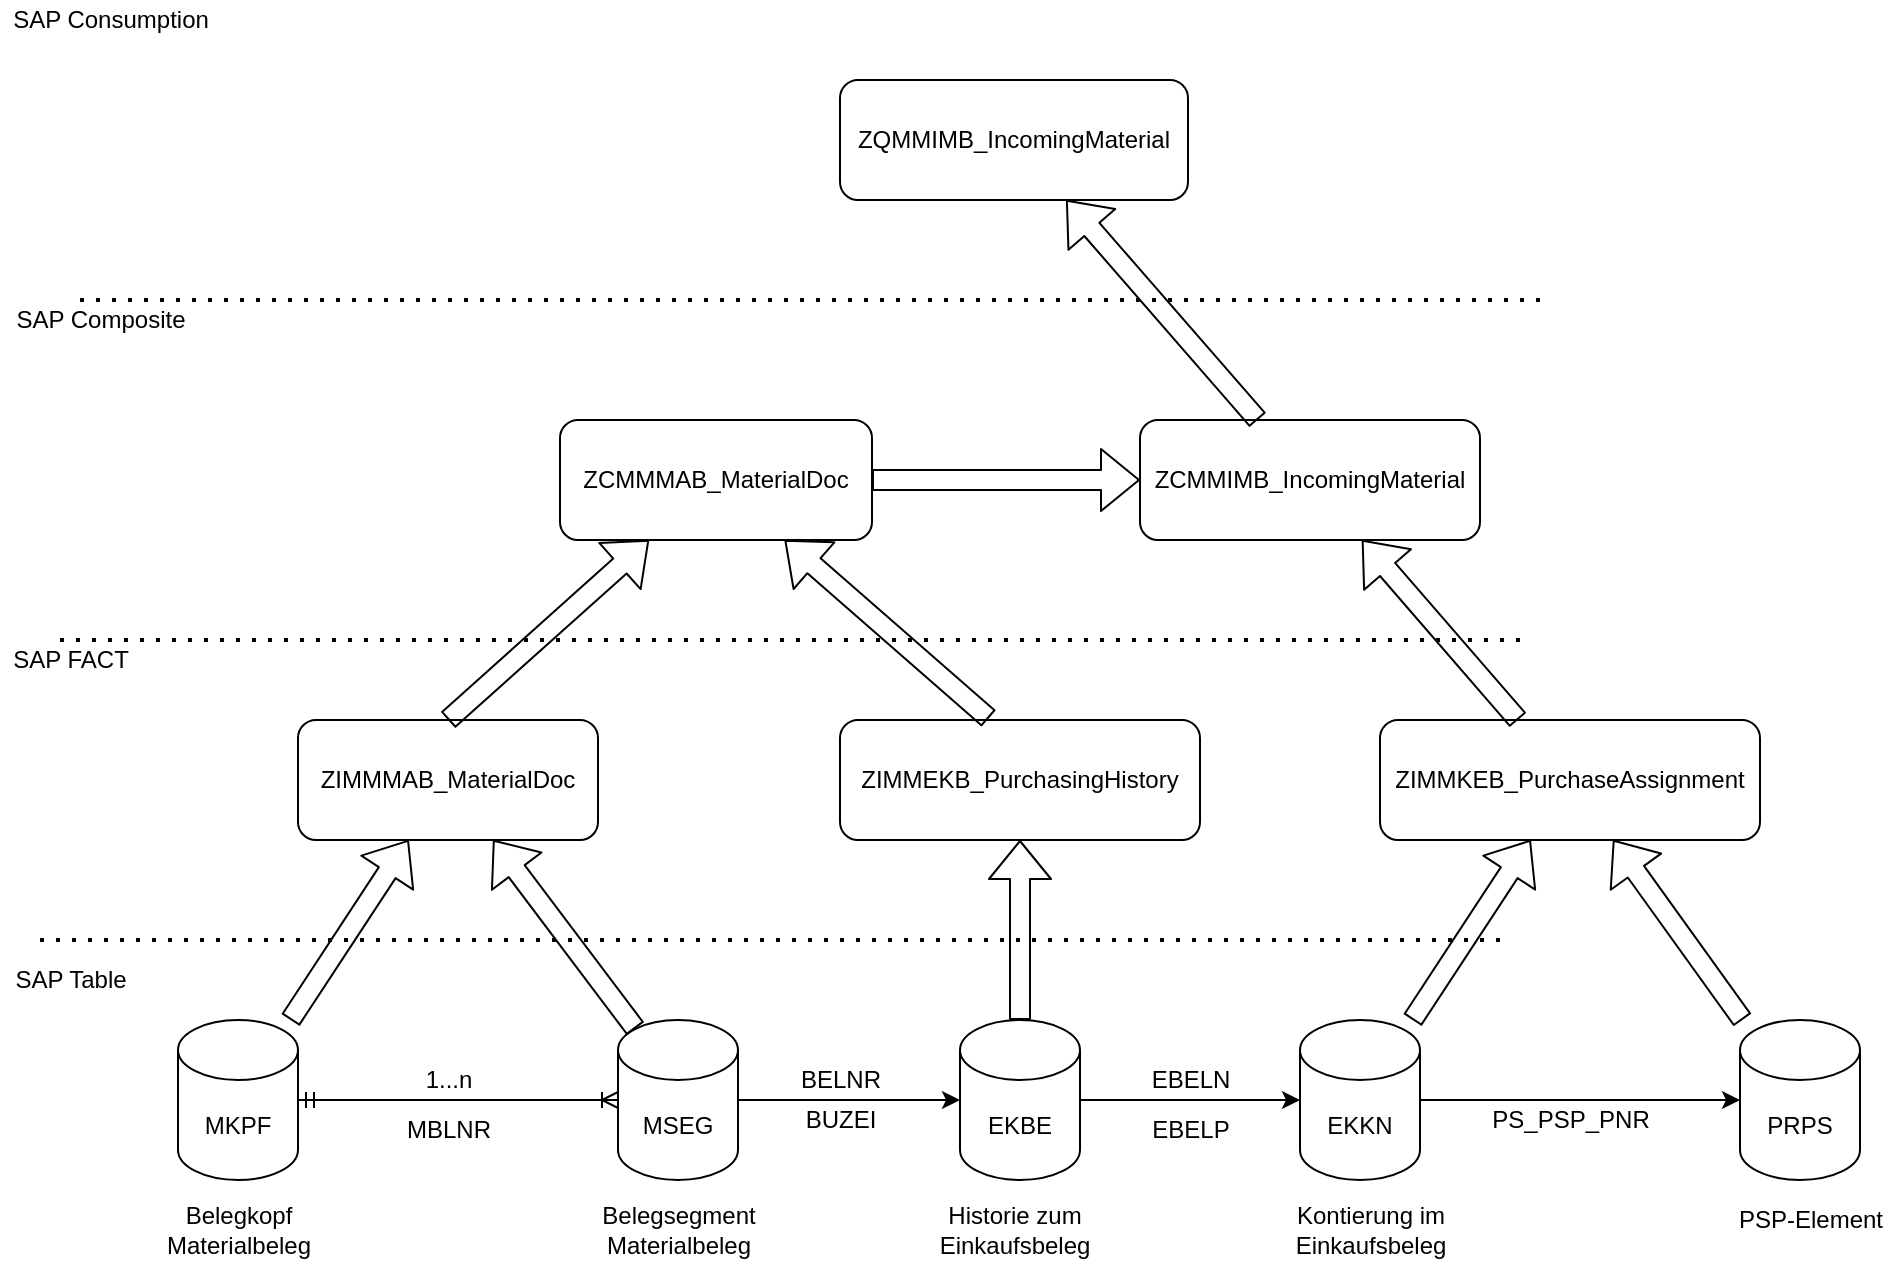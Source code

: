 <mxfile version="14.6.5" type="github">
  <diagram id="RjL65P1aRRZRDLuV3ifW" name="Page-1">
    <mxGraphModel dx="1038" dy="539" grid="1" gridSize="10" guides="1" tooltips="1" connect="1" arrows="1" fold="1" page="1" pageScale="1" pageWidth="827" pageHeight="1169" math="0" shadow="0">
      <root>
        <mxCell id="0" />
        <mxCell id="1" parent="0" />
        <mxCell id="ZmmidJCE4Ug7G_iG6otK-1" value="" style="endArrow=none;dashed=1;html=1;dashPattern=1 3;strokeWidth=2;" edge="1" parent="1">
          <mxGeometry width="50" height="50" relative="1" as="geometry">
            <mxPoint x="50" y="500" as="sourcePoint" />
            <mxPoint x="780" y="500" as="targetPoint" />
          </mxGeometry>
        </mxCell>
        <mxCell id="ZmmidJCE4Ug7G_iG6otK-2" value="SAP Table" style="text;html=1;resizable=0;autosize=1;align=center;verticalAlign=middle;points=[];fillColor=none;strokeColor=none;rounded=0;" vertex="1" parent="1">
          <mxGeometry x="30" y="510" width="70" height="20" as="geometry" />
        </mxCell>
        <mxCell id="ZmmidJCE4Ug7G_iG6otK-3" value="SAP FACT" style="text;html=1;resizable=0;autosize=1;align=center;verticalAlign=middle;points=[];fillColor=none;strokeColor=none;rounded=0;" vertex="1" parent="1">
          <mxGeometry x="30" y="350" width="70" height="20" as="geometry" />
        </mxCell>
        <mxCell id="ZmmidJCE4Ug7G_iG6otK-4" value="" style="endArrow=none;dashed=1;html=1;dashPattern=1 3;strokeWidth=2;" edge="1" parent="1">
          <mxGeometry width="50" height="50" relative="1" as="geometry">
            <mxPoint x="60" y="350" as="sourcePoint" />
            <mxPoint x="790" y="350" as="targetPoint" />
          </mxGeometry>
        </mxCell>
        <mxCell id="ZmmidJCE4Ug7G_iG6otK-5" value="SAP Composite" style="text;html=1;resizable=0;autosize=1;align=center;verticalAlign=middle;points=[];fillColor=none;strokeColor=none;rounded=0;" vertex="1" parent="1">
          <mxGeometry x="30" y="180" width="100" height="20" as="geometry" />
        </mxCell>
        <mxCell id="ZmmidJCE4Ug7G_iG6otK-6" value="" style="endArrow=none;dashed=1;html=1;dashPattern=1 3;strokeWidth=2;" edge="1" parent="1">
          <mxGeometry width="50" height="50" relative="1" as="geometry">
            <mxPoint x="70" y="180" as="sourcePoint" />
            <mxPoint x="805" y="180" as="targetPoint" />
          </mxGeometry>
        </mxCell>
        <mxCell id="ZmmidJCE4Ug7G_iG6otK-7" value="MKPF" style="shape=cylinder3;whiteSpace=wrap;html=1;boundedLbl=1;backgroundOutline=1;size=15;" vertex="1" parent="1">
          <mxGeometry x="119" y="540" width="60" height="80" as="geometry" />
        </mxCell>
        <mxCell id="ZmmidJCE4Ug7G_iG6otK-8" value="MSEG" style="shape=cylinder3;whiteSpace=wrap;html=1;boundedLbl=1;backgroundOutline=1;size=15;" vertex="1" parent="1">
          <mxGeometry x="339" y="540" width="60" height="80" as="geometry" />
        </mxCell>
        <mxCell id="ZmmidJCE4Ug7G_iG6otK-9" value="ZIMMMAB_MaterialDoc" style="rounded=1;whiteSpace=wrap;html=1;" vertex="1" parent="1">
          <mxGeometry x="179" y="390" width="150" height="60" as="geometry" />
        </mxCell>
        <mxCell id="ZmmidJCE4Ug7G_iG6otK-10" value="" style="shape=flexArrow;endArrow=classic;html=1;" edge="1" parent="1" source="ZmmidJCE4Ug7G_iG6otK-7" target="ZmmidJCE4Ug7G_iG6otK-9">
          <mxGeometry width="50" height="50" relative="1" as="geometry">
            <mxPoint x="330" y="550" as="sourcePoint" />
            <mxPoint x="380" y="500" as="targetPoint" />
          </mxGeometry>
        </mxCell>
        <mxCell id="ZmmidJCE4Ug7G_iG6otK-11" value="" style="shape=flexArrow;endArrow=classic;html=1;exitX=0.145;exitY=0;exitDx=0;exitDy=4.35;exitPerimeter=0;" edge="1" parent="1" source="ZmmidJCE4Ug7G_iG6otK-8" target="ZmmidJCE4Ug7G_iG6otK-9">
          <mxGeometry width="50" height="50" relative="1" as="geometry">
            <mxPoint x="420" y="510" as="sourcePoint" />
            <mxPoint x="470" y="460" as="targetPoint" />
          </mxGeometry>
        </mxCell>
        <mxCell id="ZmmidJCE4Ug7G_iG6otK-12" value="" style="edgeStyle=entityRelationEdgeStyle;fontSize=12;html=1;endArrow=ERoneToMany;startArrow=ERmandOne;" edge="1" parent="1" source="ZmmidJCE4Ug7G_iG6otK-7" target="ZmmidJCE4Ug7G_iG6otK-8">
          <mxGeometry width="100" height="100" relative="1" as="geometry">
            <mxPoint x="280" y="760" as="sourcePoint" />
            <mxPoint x="380" y="660" as="targetPoint" />
          </mxGeometry>
        </mxCell>
        <mxCell id="ZmmidJCE4Ug7G_iG6otK-13" value="EKBE" style="shape=cylinder3;whiteSpace=wrap;html=1;boundedLbl=1;backgroundOutline=1;size=15;" vertex="1" parent="1">
          <mxGeometry x="510" y="540" width="60" height="80" as="geometry" />
        </mxCell>
        <mxCell id="ZmmidJCE4Ug7G_iG6otK-14" value="ZIMMEKB_PurchasingHistory" style="rounded=1;whiteSpace=wrap;html=1;" vertex="1" parent="1">
          <mxGeometry x="450" y="390" width="180" height="60" as="geometry" />
        </mxCell>
        <mxCell id="ZmmidJCE4Ug7G_iG6otK-15" value="EKKN" style="shape=cylinder3;whiteSpace=wrap;html=1;boundedLbl=1;backgroundOutline=1;size=15;" vertex="1" parent="1">
          <mxGeometry x="680" y="540" width="60" height="80" as="geometry" />
        </mxCell>
        <mxCell id="ZmmidJCE4Ug7G_iG6otK-16" value="ZIMMKEB_PurchaseAssignment" style="rounded=1;whiteSpace=wrap;html=1;" vertex="1" parent="1">
          <mxGeometry x="720" y="390" width="190" height="60" as="geometry" />
        </mxCell>
        <mxCell id="ZmmidJCE4Ug7G_iG6otK-17" value="" style="shape=flexArrow;endArrow=classic;html=1;" edge="1" parent="1" source="ZmmidJCE4Ug7G_iG6otK-15" target="ZmmidJCE4Ug7G_iG6otK-16">
          <mxGeometry width="50" height="50" relative="1" as="geometry">
            <mxPoint x="801" y="500" as="sourcePoint" />
            <mxPoint x="851" y="450" as="targetPoint" />
          </mxGeometry>
        </mxCell>
        <mxCell id="ZmmidJCE4Ug7G_iG6otK-18" value="PRPS" style="shape=cylinder3;whiteSpace=wrap;html=1;boundedLbl=1;backgroundOutline=1;size=15;" vertex="1" parent="1">
          <mxGeometry x="900" y="540" width="60" height="80" as="geometry" />
        </mxCell>
        <mxCell id="ZmmidJCE4Ug7G_iG6otK-19" value="" style="shape=flexArrow;endArrow=classic;html=1;" edge="1" parent="1" source="ZmmidJCE4Ug7G_iG6otK-18" target="ZmmidJCE4Ug7G_iG6otK-16">
          <mxGeometry width="50" height="50" relative="1" as="geometry">
            <mxPoint x="850" y="540" as="sourcePoint" />
            <mxPoint x="900" y="490" as="targetPoint" />
          </mxGeometry>
        </mxCell>
        <mxCell id="ZmmidJCE4Ug7G_iG6otK-20" value="" style="shape=flexArrow;endArrow=classic;html=1;" edge="1" parent="1" source="ZmmidJCE4Ug7G_iG6otK-13" target="ZmmidJCE4Ug7G_iG6otK-14">
          <mxGeometry width="50" height="50" relative="1" as="geometry">
            <mxPoint x="460" y="560" as="sourcePoint" />
            <mxPoint x="510" y="510" as="targetPoint" />
          </mxGeometry>
        </mxCell>
        <mxCell id="ZmmidJCE4Ug7G_iG6otK-21" value="ZCMMMAB_MaterialDoc" style="rounded=1;whiteSpace=wrap;html=1;" vertex="1" parent="1">
          <mxGeometry x="310" y="240" width="156" height="60" as="geometry" />
        </mxCell>
        <mxCell id="ZmmidJCE4Ug7G_iG6otK-22" value="ZCMMIMB_IncomingMaterial" style="rounded=1;whiteSpace=wrap;html=1;" vertex="1" parent="1">
          <mxGeometry x="600" y="240" width="170" height="60" as="geometry" />
        </mxCell>
        <mxCell id="ZmmidJCE4Ug7G_iG6otK-23" value="" style="shape=flexArrow;endArrow=classic;html=1;exitX=0.5;exitY=0;exitDx=0;exitDy=0;" edge="1" parent="1" source="ZmmidJCE4Ug7G_iG6otK-9" target="ZmmidJCE4Ug7G_iG6otK-21">
          <mxGeometry width="50" height="50" relative="1" as="geometry">
            <mxPoint x="270" y="370" as="sourcePoint" />
            <mxPoint x="320" y="320" as="targetPoint" />
          </mxGeometry>
        </mxCell>
        <mxCell id="ZmmidJCE4Ug7G_iG6otK-24" value="" style="shape=flexArrow;endArrow=classic;html=1;exitX=0.413;exitY=-0.013;exitDx=0;exitDy=0;exitPerimeter=0;" edge="1" parent="1" source="ZmmidJCE4Ug7G_iG6otK-14" target="ZmmidJCE4Ug7G_iG6otK-21">
          <mxGeometry width="50" height="50" relative="1" as="geometry">
            <mxPoint x="380" y="360" as="sourcePoint" />
            <mxPoint x="430" y="310" as="targetPoint" />
          </mxGeometry>
        </mxCell>
        <mxCell id="ZmmidJCE4Ug7G_iG6otK-25" value="" style="shape=flexArrow;endArrow=classic;html=1;" edge="1" parent="1" source="ZmmidJCE4Ug7G_iG6otK-21" target="ZmmidJCE4Ug7G_iG6otK-22">
          <mxGeometry width="50" height="50" relative="1" as="geometry">
            <mxPoint x="490" y="320" as="sourcePoint" />
            <mxPoint x="540" y="270" as="targetPoint" />
          </mxGeometry>
        </mxCell>
        <mxCell id="ZmmidJCE4Ug7G_iG6otK-26" value="" style="shape=flexArrow;endArrow=classic;html=1;" edge="1" parent="1" source="ZmmidJCE4Ug7G_iG6otK-16" target="ZmmidJCE4Ug7G_iG6otK-22">
          <mxGeometry width="50" height="50" relative="1" as="geometry">
            <mxPoint x="780" y="360" as="sourcePoint" />
            <mxPoint x="830" y="310" as="targetPoint" />
          </mxGeometry>
        </mxCell>
        <mxCell id="ZmmidJCE4Ug7G_iG6otK-27" value="ZQMMIMB_IncomingMaterial" style="rounded=1;whiteSpace=wrap;html=1;" vertex="1" parent="1">
          <mxGeometry x="450" y="70" width="174" height="60" as="geometry" />
        </mxCell>
        <mxCell id="ZmmidJCE4Ug7G_iG6otK-28" value="" style="shape=flexArrow;endArrow=classic;html=1;" edge="1" parent="1" source="ZmmidJCE4Ug7G_iG6otK-22" target="ZmmidJCE4Ug7G_iG6otK-27">
          <mxGeometry width="50" height="50" relative="1" as="geometry">
            <mxPoint x="570" y="200" as="sourcePoint" />
            <mxPoint x="620" y="150" as="targetPoint" />
          </mxGeometry>
        </mxCell>
        <mxCell id="ZmmidJCE4Ug7G_iG6otK-29" value="" style="endArrow=classic;html=1;" edge="1" parent="1" source="ZmmidJCE4Ug7G_iG6otK-8" target="ZmmidJCE4Ug7G_iG6otK-13">
          <mxGeometry width="50" height="50" relative="1" as="geometry">
            <mxPoint x="420" y="600" as="sourcePoint" />
            <mxPoint x="470" y="550" as="targetPoint" />
          </mxGeometry>
        </mxCell>
        <mxCell id="ZmmidJCE4Ug7G_iG6otK-30" value="BELNR" style="text;html=1;align=center;verticalAlign=middle;resizable=0;points=[];autosize=1;strokeColor=none;" vertex="1" parent="1">
          <mxGeometry x="420" y="560" width="60" height="20" as="geometry" />
        </mxCell>
        <mxCell id="ZmmidJCE4Ug7G_iG6otK-31" value="BUZEI" style="text;html=1;align=center;verticalAlign=middle;resizable=0;points=[];autosize=1;strokeColor=none;" vertex="1" parent="1">
          <mxGeometry x="425" y="580" width="50" height="20" as="geometry" />
        </mxCell>
        <mxCell id="ZmmidJCE4Ug7G_iG6otK-32" value="" style="endArrow=classic;html=1;entryX=0;entryY=0.5;entryDx=0;entryDy=0;entryPerimeter=0;" edge="1" parent="1" target="ZmmidJCE4Ug7G_iG6otK-15">
          <mxGeometry width="50" height="50" relative="1" as="geometry">
            <mxPoint x="570" y="580" as="sourcePoint" />
            <mxPoint x="671" y="580" as="targetPoint" />
            <Array as="points">
              <mxPoint x="641" y="580" />
            </Array>
          </mxGeometry>
        </mxCell>
        <mxCell id="ZmmidJCE4Ug7G_iG6otK-33" value="EBELN" style="text;html=1;align=center;verticalAlign=middle;resizable=0;points=[];autosize=1;strokeColor=none;" vertex="1" parent="1">
          <mxGeometry x="600" y="560" width="50" height="20" as="geometry" />
        </mxCell>
        <mxCell id="ZmmidJCE4Ug7G_iG6otK-34" value="EBELP" style="text;html=1;align=center;verticalAlign=middle;resizable=0;points=[];autosize=1;strokeColor=none;" vertex="1" parent="1">
          <mxGeometry x="600" y="585" width="50" height="20" as="geometry" />
        </mxCell>
        <mxCell id="ZmmidJCE4Ug7G_iG6otK-35" value="" style="endArrow=classic;html=1;" edge="1" parent="1">
          <mxGeometry width="50" height="50" relative="1" as="geometry">
            <mxPoint x="740" y="580" as="sourcePoint" />
            <mxPoint x="900" y="580" as="targetPoint" />
          </mxGeometry>
        </mxCell>
        <mxCell id="ZmmidJCE4Ug7G_iG6otK-36" value="PS_PSP_PNR" style="text;html=1;align=center;verticalAlign=middle;resizable=0;points=[];autosize=1;strokeColor=none;" vertex="1" parent="1">
          <mxGeometry x="770" y="580" width="90" height="20" as="geometry" />
        </mxCell>
        <mxCell id="ZmmidJCE4Ug7G_iG6otK-37" value="Belegsegment&lt;br&gt;Materialbeleg" style="text;html=1;align=center;verticalAlign=middle;resizable=0;points=[];autosize=1;strokeColor=none;" vertex="1" parent="1">
          <mxGeometry x="324" y="630" width="90" height="30" as="geometry" />
        </mxCell>
        <mxCell id="ZmmidJCE4Ug7G_iG6otK-39" value="Belegkopf&lt;br&gt;Materialbeleg" style="text;html=1;align=center;verticalAlign=middle;resizable=0;points=[];autosize=1;strokeColor=none;" vertex="1" parent="1">
          <mxGeometry x="104" y="630" width="90" height="30" as="geometry" />
        </mxCell>
        <mxCell id="ZmmidJCE4Ug7G_iG6otK-40" value="Historie zum &lt;br&gt;Einkaufsbeleg" style="text;html=1;align=center;verticalAlign=middle;resizable=0;points=[];autosize=1;strokeColor=none;" vertex="1" parent="1">
          <mxGeometry x="492" y="630" width="90" height="30" as="geometry" />
        </mxCell>
        <mxCell id="ZmmidJCE4Ug7G_iG6otK-41" value="Kontierung im&lt;br&gt;Einkaufsbeleg" style="text;html=1;align=center;verticalAlign=middle;resizable=0;points=[];autosize=1;strokeColor=none;" vertex="1" parent="1">
          <mxGeometry x="670" y="630" width="90" height="30" as="geometry" />
        </mxCell>
        <mxCell id="ZmmidJCE4Ug7G_iG6otK-42" value="PSP-Element" style="text;html=1;align=center;verticalAlign=middle;resizable=0;points=[];autosize=1;strokeColor=none;" vertex="1" parent="1">
          <mxGeometry x="890" y="630" width="90" height="20" as="geometry" />
        </mxCell>
        <mxCell id="ZmmidJCE4Ug7G_iG6otK-43" value="MBLNR" style="text;html=1;align=center;verticalAlign=middle;resizable=0;points=[];autosize=1;strokeColor=none;" vertex="1" parent="1">
          <mxGeometry x="224" y="585" width="60" height="20" as="geometry" />
        </mxCell>
        <mxCell id="ZmmidJCE4Ug7G_iG6otK-44" value="1...n" style="text;html=1;align=center;verticalAlign=middle;resizable=0;points=[];autosize=1;strokeColor=none;" vertex="1" parent="1">
          <mxGeometry x="234" y="560" width="40" height="20" as="geometry" />
        </mxCell>
        <mxCell id="ZmmidJCE4Ug7G_iG6otK-45" value="SAP Consumption" style="text;html=1;resizable=0;autosize=1;align=center;verticalAlign=middle;points=[];fillColor=none;strokeColor=none;rounded=0;" vertex="1" parent="1">
          <mxGeometry x="30" y="30" width="110" height="20" as="geometry" />
        </mxCell>
      </root>
    </mxGraphModel>
  </diagram>
</mxfile>
